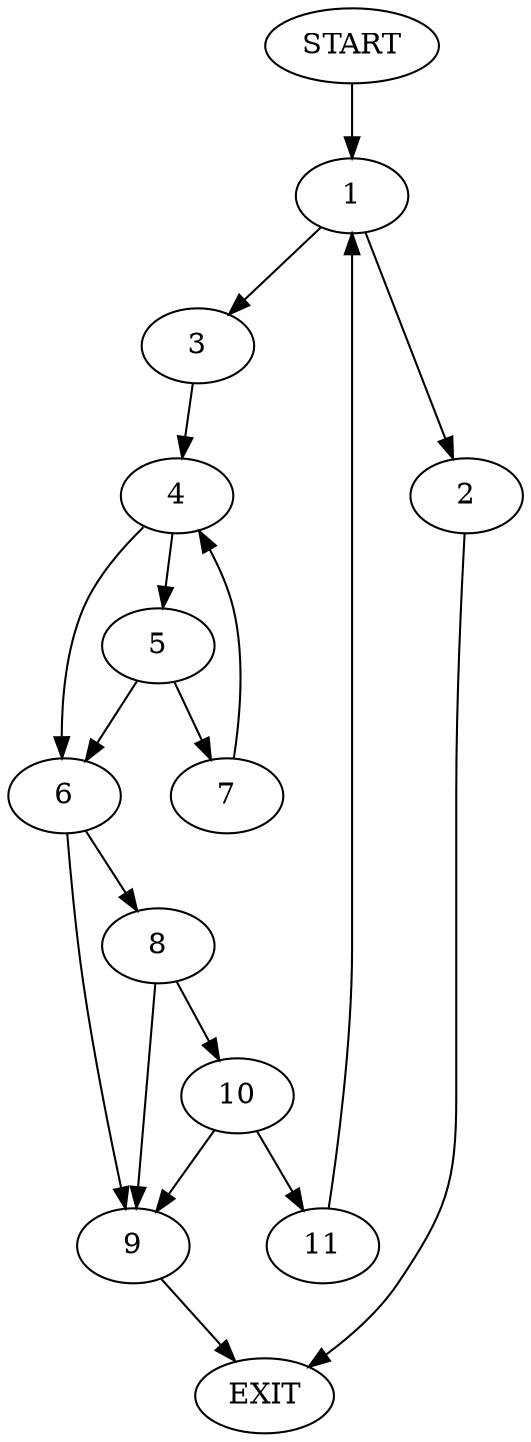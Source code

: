 digraph {
0 [label="START"]
12 [label="EXIT"]
0 -> 1
1 -> 2
1 -> 3
2 -> 12
3 -> 4
4 -> 5
4 -> 6
5 -> 7
5 -> 6
6 -> 8
6 -> 9
7 -> 4
9 -> 12
8 -> 10
8 -> 9
10 -> 11
10 -> 9
11 -> 1
}

